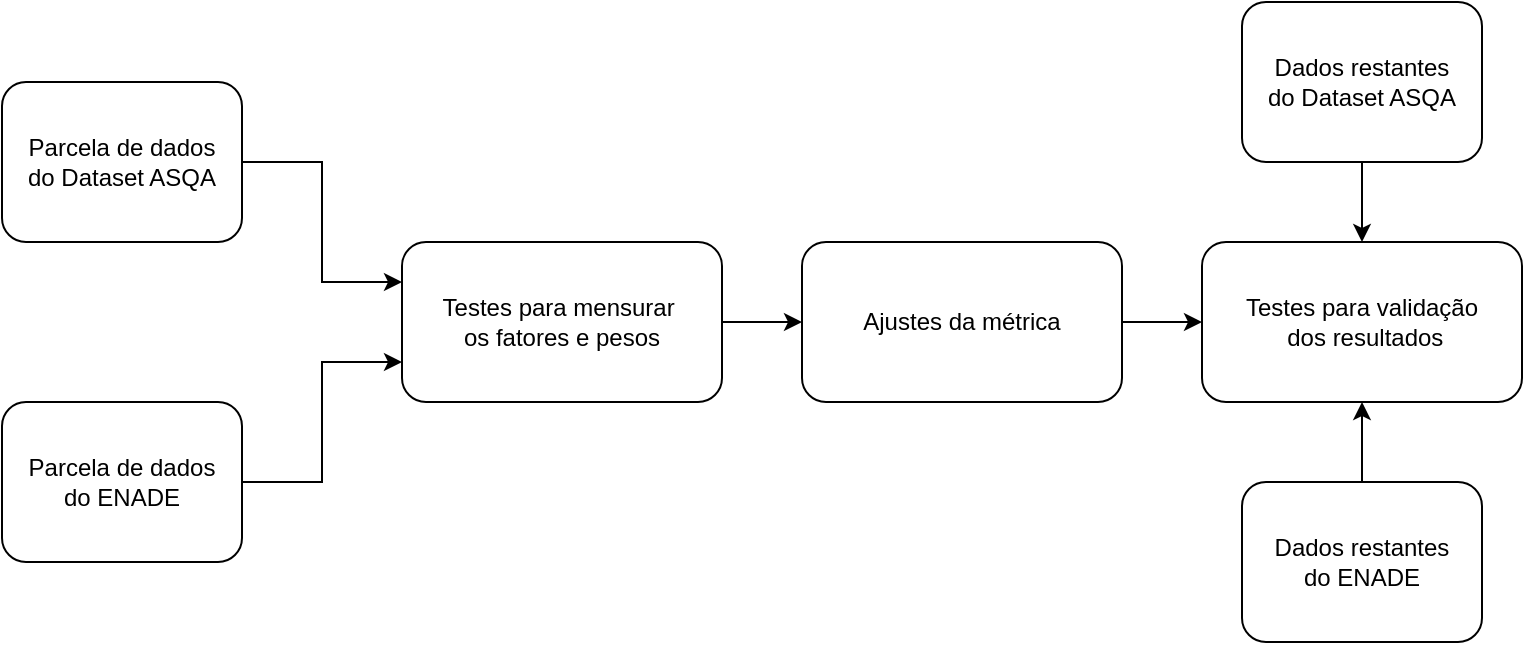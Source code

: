 <mxfile version="21.8.2" type="github">
  <diagram name="Page-1" id="BDgSTfWJlghPY3i5HT4K">
    <mxGraphModel dx="1114" dy="627" grid="1" gridSize="10" guides="1" tooltips="1" connect="1" arrows="1" fold="1" page="1" pageScale="1" pageWidth="827" pageHeight="1169" math="0" shadow="0">
      <root>
        <mxCell id="0" />
        <mxCell id="1" parent="0" />
        <mxCell id="FAERnnMu-BSp0ZsiOh84-5" style="edgeStyle=orthogonalEdgeStyle;rounded=0;orthogonalLoop=1;jettySize=auto;html=1;entryX=0;entryY=0.25;entryDx=0;entryDy=0;" edge="1" parent="1" source="FAERnnMu-BSp0ZsiOh84-1" target="FAERnnMu-BSp0ZsiOh84-3">
          <mxGeometry relative="1" as="geometry" />
        </mxCell>
        <mxCell id="FAERnnMu-BSp0ZsiOh84-1" value="Parcela de dados &lt;br&gt;do Dataset ASQA" style="rounded=1;whiteSpace=wrap;html=1;" vertex="1" parent="1">
          <mxGeometry x="80" y="240" width="120" height="80" as="geometry" />
        </mxCell>
        <mxCell id="FAERnnMu-BSp0ZsiOh84-6" style="edgeStyle=orthogonalEdgeStyle;rounded=0;orthogonalLoop=1;jettySize=auto;html=1;entryX=0;entryY=0.75;entryDx=0;entryDy=0;" edge="1" parent="1" source="FAERnnMu-BSp0ZsiOh84-2" target="FAERnnMu-BSp0ZsiOh84-3">
          <mxGeometry relative="1" as="geometry" />
        </mxCell>
        <mxCell id="FAERnnMu-BSp0ZsiOh84-2" value="Parcela de dados&lt;br style=&quot;border-color: var(--border-color);&quot;&gt;do ENADE" style="rounded=1;whiteSpace=wrap;html=1;" vertex="1" parent="1">
          <mxGeometry x="80" y="400" width="120" height="80" as="geometry" />
        </mxCell>
        <mxCell id="FAERnnMu-BSp0ZsiOh84-7" style="edgeStyle=orthogonalEdgeStyle;rounded=0;orthogonalLoop=1;jettySize=auto;html=1;exitX=1;exitY=0.5;exitDx=0;exitDy=0;entryX=0;entryY=0.5;entryDx=0;entryDy=0;" edge="1" parent="1" source="FAERnnMu-BSp0ZsiOh84-3" target="FAERnnMu-BSp0ZsiOh84-4">
          <mxGeometry relative="1" as="geometry" />
        </mxCell>
        <mxCell id="FAERnnMu-BSp0ZsiOh84-3" value="Testes para mensurar&amp;nbsp;&lt;br&gt;os fatores e pesos" style="rounded=1;whiteSpace=wrap;html=1;" vertex="1" parent="1">
          <mxGeometry x="280" y="320" width="160" height="80" as="geometry" />
        </mxCell>
        <mxCell id="FAERnnMu-BSp0ZsiOh84-9" style="edgeStyle=orthogonalEdgeStyle;rounded=0;orthogonalLoop=1;jettySize=auto;html=1;entryX=0;entryY=0.5;entryDx=0;entryDy=0;" edge="1" parent="1" source="FAERnnMu-BSp0ZsiOh84-4" target="FAERnnMu-BSp0ZsiOh84-8">
          <mxGeometry relative="1" as="geometry" />
        </mxCell>
        <mxCell id="FAERnnMu-BSp0ZsiOh84-4" value="Ajustes da métrica" style="rounded=1;whiteSpace=wrap;html=1;" vertex="1" parent="1">
          <mxGeometry x="480" y="320" width="160" height="80" as="geometry" />
        </mxCell>
        <mxCell id="FAERnnMu-BSp0ZsiOh84-8" value="Testes para validação&lt;br&gt;&amp;nbsp;dos resultados" style="rounded=1;whiteSpace=wrap;html=1;" vertex="1" parent="1">
          <mxGeometry x="680" y="320" width="160" height="80" as="geometry" />
        </mxCell>
        <mxCell id="FAERnnMu-BSp0ZsiOh84-12" style="edgeStyle=orthogonalEdgeStyle;rounded=0;orthogonalLoop=1;jettySize=auto;html=1;entryX=0.5;entryY=0;entryDx=0;entryDy=0;" edge="1" parent="1" source="FAERnnMu-BSp0ZsiOh84-10" target="FAERnnMu-BSp0ZsiOh84-8">
          <mxGeometry relative="1" as="geometry" />
        </mxCell>
        <mxCell id="FAERnnMu-BSp0ZsiOh84-10" value="Dados restantes&lt;br&gt;do Dataset ASQA" style="rounded=1;whiteSpace=wrap;html=1;" vertex="1" parent="1">
          <mxGeometry x="700" y="200" width="120" height="80" as="geometry" />
        </mxCell>
        <mxCell id="FAERnnMu-BSp0ZsiOh84-14" style="edgeStyle=orthogonalEdgeStyle;rounded=0;orthogonalLoop=1;jettySize=auto;html=1;entryX=0.5;entryY=1;entryDx=0;entryDy=0;" edge="1" parent="1" source="FAERnnMu-BSp0ZsiOh84-13" target="FAERnnMu-BSp0ZsiOh84-8">
          <mxGeometry relative="1" as="geometry" />
        </mxCell>
        <mxCell id="FAERnnMu-BSp0ZsiOh84-13" value="Dados restantes&lt;br style=&quot;border-color: var(--border-color);&quot;&gt;do ENADE" style="rounded=1;whiteSpace=wrap;html=1;" vertex="1" parent="1">
          <mxGeometry x="700" y="440" width="120" height="80" as="geometry" />
        </mxCell>
      </root>
    </mxGraphModel>
  </diagram>
</mxfile>
